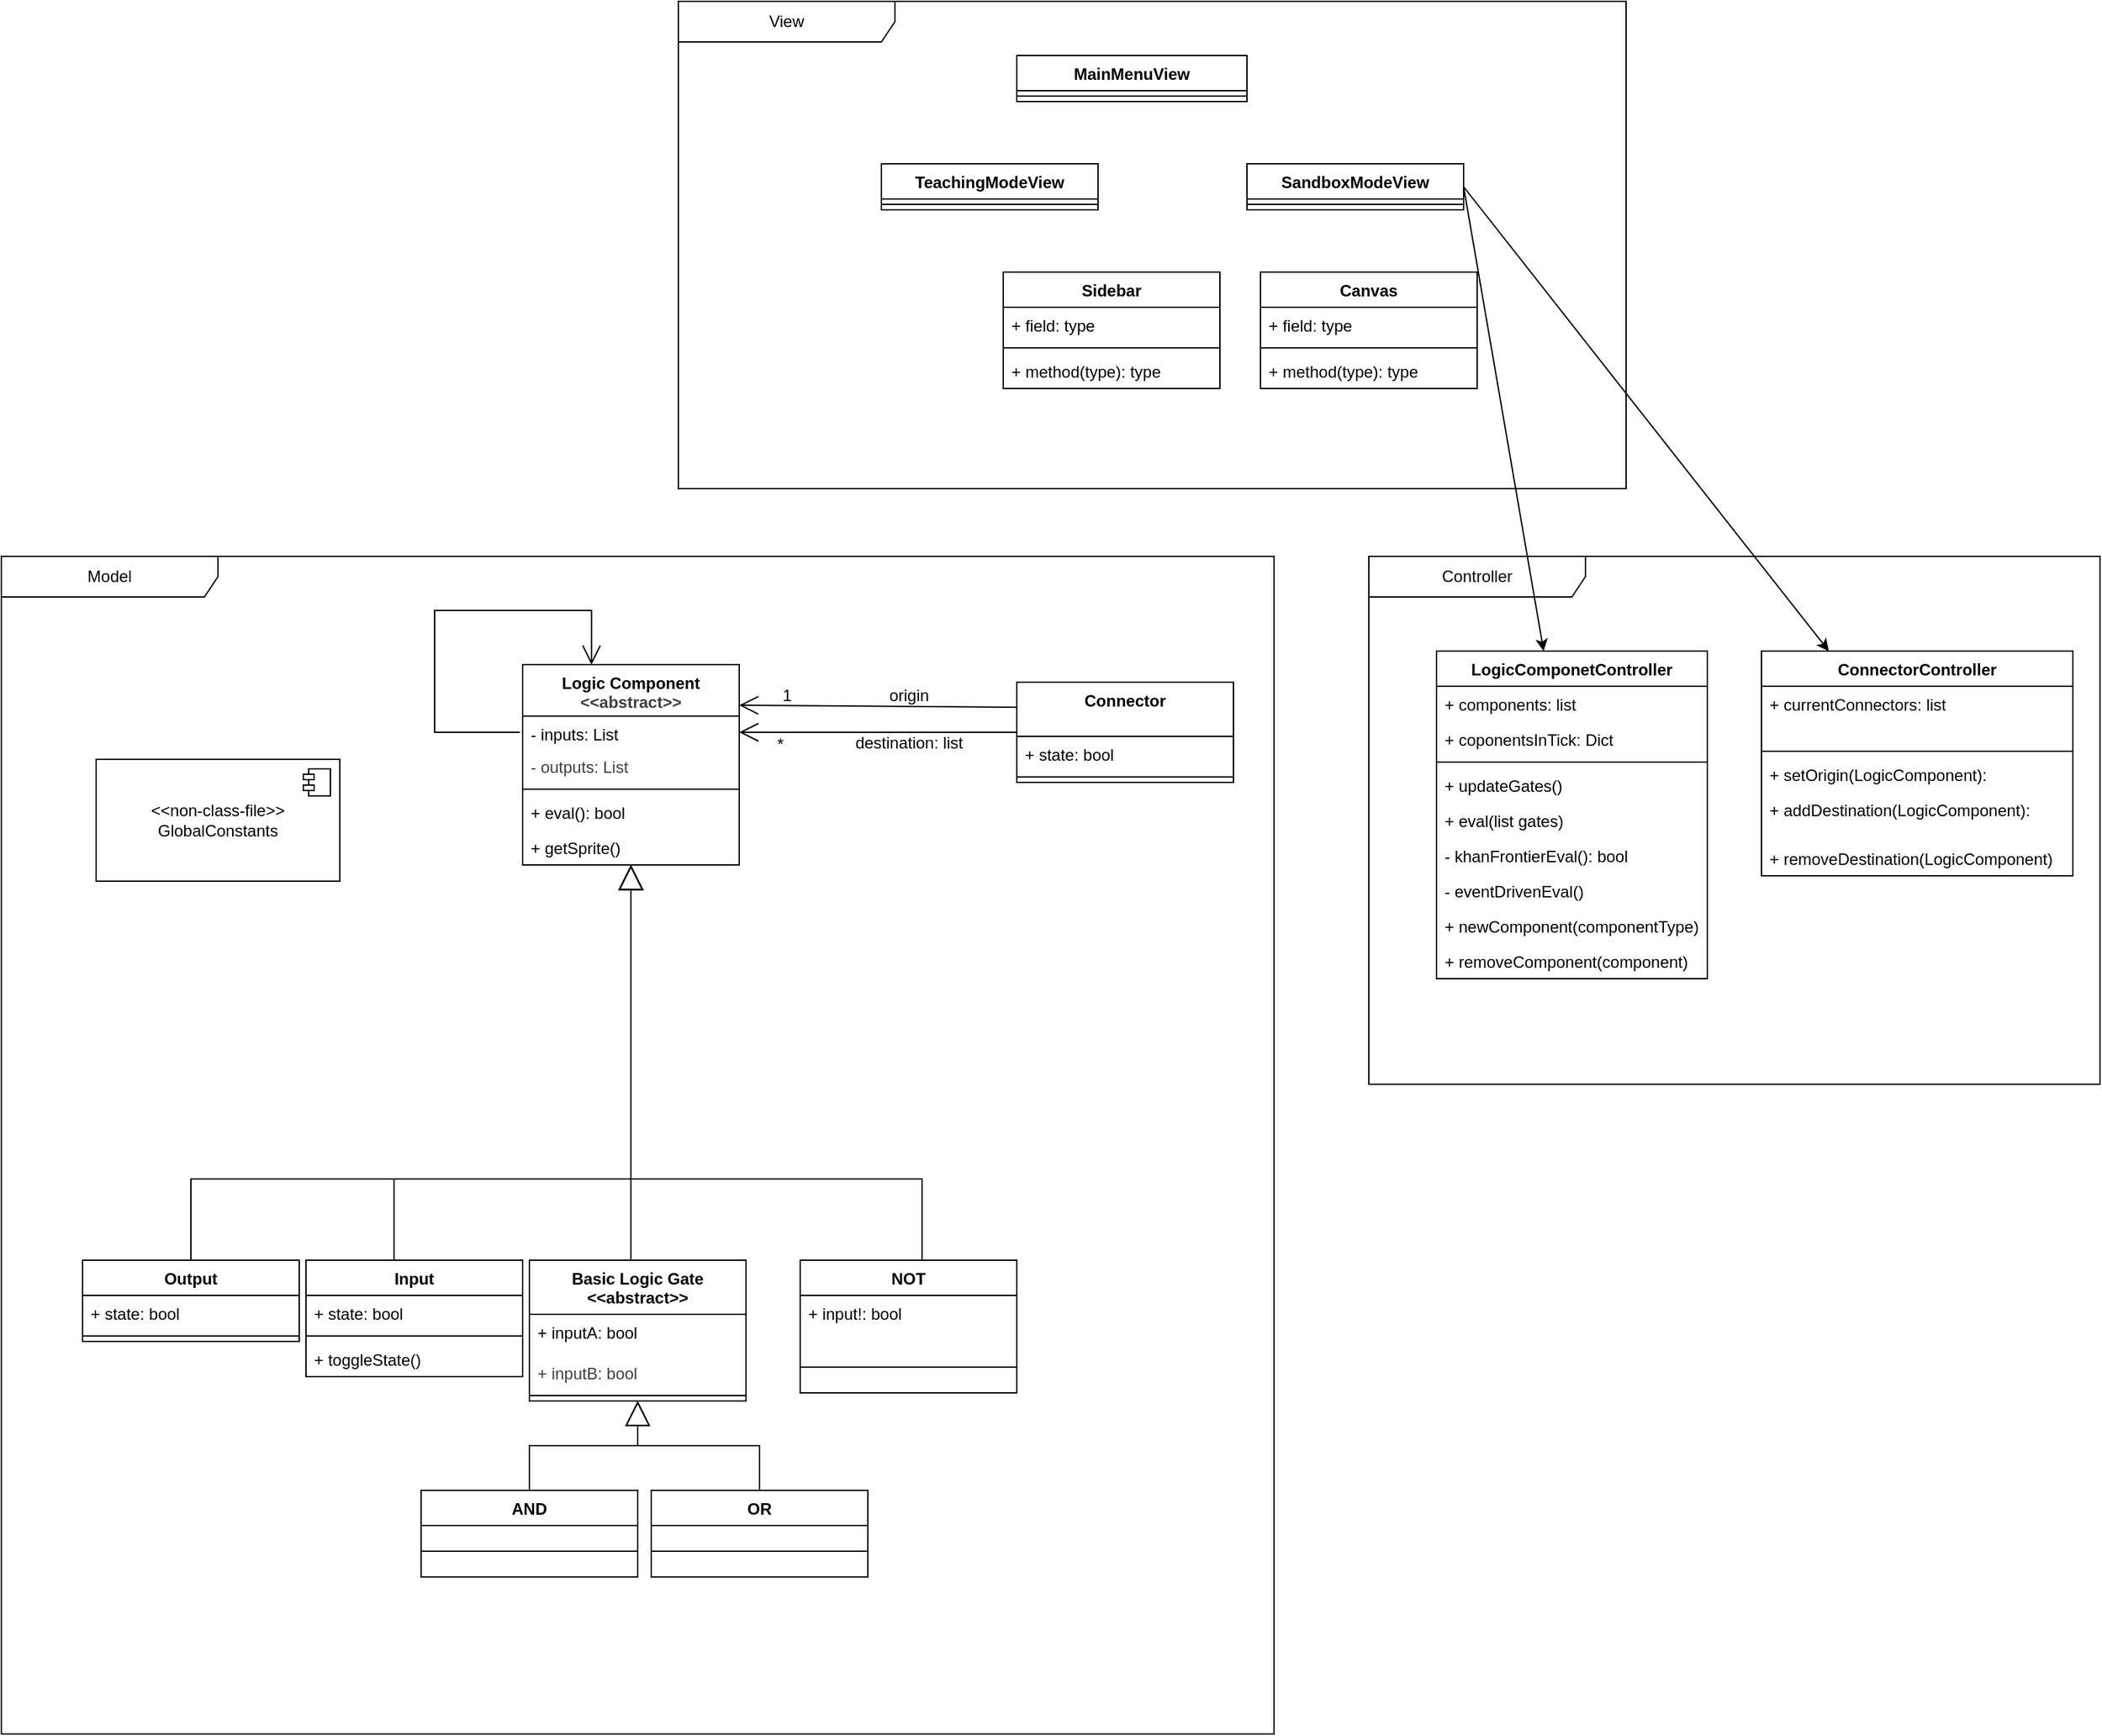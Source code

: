 <mxfile>
    <diagram id="LUwpJlZDlmn8VWZQNu5N" name="Page-1">
        <mxGraphModel dx="1007" dy="1254" grid="1" gridSize="10" guides="1" tooltips="1" connect="1" arrows="1" fold="1" page="0" pageScale="1" pageWidth="850" pageHeight="1100" math="0" shadow="0">
            <root>
                <mxCell id="0"/>
                <mxCell id="1" parent="0"/>
                <mxCell id="5" value="" style="endArrow=block;endSize=16;endFill=0;html=1;edgeStyle=orthogonalEdgeStyle;rounded=0;curved=0;" parent="1" source="8" target="25" edge="1">
                    <mxGeometry width="160" relative="1" as="geometry">
                        <mxPoint x="590" y="530" as="sourcePoint"/>
                        <mxPoint x="769.957" y="228.0" as="targetPoint"/>
                        <Array as="points">
                            <mxPoint x="590" y="470"/>
                            <mxPoint x="765" y="470"/>
                        </Array>
                    </mxGeometry>
                </mxCell>
                <mxCell id="8" value="Input" style="swimlane;fontStyle=1;align=center;verticalAlign=top;childLayout=stackLayout;horizontal=1;startSize=26;horizontalStack=0;resizeParent=1;resizeParentMax=0;resizeLast=0;collapsible=1;marginBottom=0;whiteSpace=wrap;html=1;" parent="1" vertex="1">
                    <mxGeometry x="525" y="530" width="160" height="86" as="geometry"/>
                </mxCell>
                <mxCell id="9" value="+ state: bool" style="text;strokeColor=none;fillColor=none;align=left;verticalAlign=top;spacingLeft=4;spacingRight=4;overflow=hidden;rotatable=0;points=[[0,0.5],[1,0.5]];portConstraint=eastwest;whiteSpace=wrap;html=1;" parent="8" vertex="1">
                    <mxGeometry y="26" width="160" height="26" as="geometry"/>
                </mxCell>
                <mxCell id="10" value="" style="line;strokeWidth=1;fillColor=none;align=left;verticalAlign=middle;spacingTop=-1;spacingLeft=3;spacingRight=3;rotatable=0;labelPosition=right;points=[];portConstraint=eastwest;strokeColor=inherit;" parent="8" vertex="1">
                    <mxGeometry y="52" width="160" height="8" as="geometry"/>
                </mxCell>
                <mxCell id="11" value="+ toggleState()" style="text;strokeColor=none;fillColor=none;align=left;verticalAlign=top;spacingLeft=4;spacingRight=4;overflow=hidden;rotatable=0;points=[[0,0.5],[1,0.5]];portConstraint=eastwest;whiteSpace=wrap;html=1;" parent="8" vertex="1">
                    <mxGeometry y="60" width="160" height="26" as="geometry"/>
                </mxCell>
                <mxCell id="12" value="Output" style="swimlane;fontStyle=1;align=center;verticalAlign=top;childLayout=stackLayout;horizontal=1;startSize=26;horizontalStack=0;resizeParent=1;resizeParentMax=0;resizeLast=0;collapsible=1;marginBottom=0;whiteSpace=wrap;html=1;" parent="1" vertex="1">
                    <mxGeometry x="360" y="530" width="160" height="60" as="geometry"/>
                </mxCell>
                <mxCell id="13" value="+ state: bool" style="text;strokeColor=none;fillColor=none;align=left;verticalAlign=top;spacingLeft=4;spacingRight=4;overflow=hidden;rotatable=0;points=[[0,0.5],[1,0.5]];portConstraint=eastwest;whiteSpace=wrap;html=1;" parent="12" vertex="1">
                    <mxGeometry y="26" width="160" height="26" as="geometry"/>
                </mxCell>
                <mxCell id="14" value="" style="line;strokeWidth=1;fillColor=none;align=left;verticalAlign=middle;spacingTop=-1;spacingLeft=3;spacingRight=3;rotatable=0;labelPosition=right;points=[];portConstraint=eastwest;strokeColor=inherit;" parent="12" vertex="1">
                    <mxGeometry y="52" width="160" height="8" as="geometry"/>
                </mxCell>
                <mxCell id="Kiy71lXaT0EYH4YXisjU-16" value="Basic Logic Gate&lt;br&gt;&lt;div&gt;&amp;lt;&amp;lt;abstract&amp;gt;&amp;gt;&lt;/div&gt;&lt;div&gt;&lt;br&gt;&lt;/div&gt;" style="swimlane;fontStyle=1;align=center;verticalAlign=top;childLayout=stackLayout;horizontal=1;startSize=40;horizontalStack=0;resizeParent=1;resizeParentMax=0;resizeLast=0;collapsible=1;marginBottom=0;whiteSpace=wrap;html=1;" parent="1" vertex="1">
                    <mxGeometry x="690" y="530" width="160" height="104" as="geometry"/>
                </mxCell>
                <mxCell id="Kiy71lXaT0EYH4YXisjU-17" value="+ inputA: bool" style="text;strokeColor=none;fillColor=none;align=left;verticalAlign=top;spacingLeft=4;spacingRight=4;overflow=hidden;rotatable=0;points=[[0,0.5],[1,0.5]];portConstraint=eastwest;whiteSpace=wrap;html=1;" parent="Kiy71lXaT0EYH4YXisjU-16" vertex="1">
                    <mxGeometry y="40" width="160" height="30" as="geometry"/>
                </mxCell>
                <mxCell id="21" value="&lt;span style=&quot;color: rgb(63, 63, 63);&quot;&gt;+ inputB: bool&lt;/span&gt;" style="text;strokeColor=none;fillColor=none;align=left;verticalAlign=top;spacingLeft=4;spacingRight=4;overflow=hidden;rotatable=0;points=[[0,0.5],[1,0.5]];portConstraint=eastwest;whiteSpace=wrap;html=1;" parent="Kiy71lXaT0EYH4YXisjU-16" vertex="1">
                    <mxGeometry y="70" width="160" height="26" as="geometry"/>
                </mxCell>
                <mxCell id="Kiy71lXaT0EYH4YXisjU-18" value="" style="line;strokeWidth=1;fillColor=none;align=left;verticalAlign=middle;spacingTop=-1;spacingLeft=3;spacingRight=3;rotatable=0;labelPosition=right;points=[];portConstraint=eastwest;strokeColor=inherit;" parent="Kiy71lXaT0EYH4YXisjU-16" vertex="1">
                    <mxGeometry y="96" width="160" height="8" as="geometry"/>
                </mxCell>
                <mxCell id="18" value="" style="endArrow=block;endSize=16;endFill=0;html=1;edgeStyle=orthogonalEdgeStyle;rounded=0;" parent="1" source="12" target="25" edge="1">
                    <mxGeometry width="160" relative="1" as="geometry">
                        <mxPoint x="520" y="390" as="sourcePoint"/>
                        <mxPoint x="769.957" y="228.0" as="targetPoint"/>
                        <Array as="points">
                            <mxPoint x="440" y="470"/>
                            <mxPoint x="765" y="470"/>
                        </Array>
                    </mxGeometry>
                </mxCell>
                <mxCell id="tFjuQPNSl8052ZNlTeMt-20" value="AND" style="swimlane;fontStyle=1;align=center;verticalAlign=top;childLayout=stackLayout;horizontal=1;startSize=26;horizontalStack=0;resizeParent=1;resizeParentMax=0;resizeLast=0;collapsible=1;marginBottom=0;whiteSpace=wrap;html=1;" parent="1" vertex="1">
                    <mxGeometry x="610" y="700" width="160" height="64" as="geometry"/>
                </mxCell>
                <mxCell id="tFjuQPNSl8052ZNlTeMt-22" value="" style="line;strokeWidth=1;fillColor=none;align=left;verticalAlign=middle;spacingTop=-1;spacingLeft=3;spacingRight=3;rotatable=0;labelPosition=right;points=[];portConstraint=eastwest;strokeColor=inherit;" parent="tFjuQPNSl8052ZNlTeMt-20" vertex="1">
                    <mxGeometry y="26" width="160" height="38" as="geometry"/>
                </mxCell>
                <mxCell id="tFjuQPNSl8052ZNlTeMt-23" value="" style="endArrow=block;endSize=16;endFill=0;html=1;exitX=0.5;exitY=0;exitDx=0;exitDy=0;rounded=0;edgeStyle=orthogonalEdgeStyle;" parent="1" source="tFjuQPNSl8052ZNlTeMt-20" target="Kiy71lXaT0EYH4YXisjU-16" edge="1">
                    <mxGeometry width="160" relative="1" as="geometry">
                        <mxPoint x="793.562" y="813" as="sourcePoint"/>
                        <mxPoint x="760" y="640" as="targetPoint"/>
                    </mxGeometry>
                </mxCell>
                <mxCell id="tFjuQPNSl8052ZNlTeMt-27" value="OR" style="swimlane;fontStyle=1;align=center;verticalAlign=top;childLayout=stackLayout;horizontal=1;startSize=26;horizontalStack=0;resizeParent=1;resizeParentMax=0;resizeLast=0;collapsible=1;marginBottom=0;whiteSpace=wrap;html=1;" parent="1" vertex="1">
                    <mxGeometry x="780" y="700" width="160" height="64" as="geometry"/>
                </mxCell>
                <mxCell id="tFjuQPNSl8052ZNlTeMt-29" value="" style="line;strokeWidth=1;fillColor=none;align=left;verticalAlign=middle;spacingTop=-1;spacingLeft=3;spacingRight=3;rotatable=0;labelPosition=right;points=[];portConstraint=eastwest;strokeColor=inherit;" parent="tFjuQPNSl8052ZNlTeMt-27" vertex="1">
                    <mxGeometry y="26" width="160" height="38" as="geometry"/>
                </mxCell>
                <mxCell id="tFjuQPNSl8052ZNlTeMt-30" value="" style="endArrow=block;endSize=16;endFill=0;html=1;exitX=0.5;exitY=0;exitDx=0;exitDy=0;rounded=0;edgeStyle=orthogonalEdgeStyle;" parent="1" source="tFjuQPNSl8052ZNlTeMt-27" target="Kiy71lXaT0EYH4YXisjU-16" edge="1">
                    <mxGeometry width="160" relative="1" as="geometry">
                        <mxPoint x="978.562" y="821" as="sourcePoint"/>
                        <mxPoint x="955" y="616" as="targetPoint"/>
                    </mxGeometry>
                </mxCell>
                <mxCell id="tFjuQPNSl8052ZNlTeMt-31" value="NOT" style="swimlane;fontStyle=1;align=center;verticalAlign=top;childLayout=stackLayout;horizontal=1;startSize=26;horizontalStack=0;resizeParent=1;resizeParentMax=0;resizeLast=0;collapsible=1;marginBottom=0;whiteSpace=wrap;html=1;" parent="1" vertex="1">
                    <mxGeometry x="890" y="530" width="160" height="98" as="geometry"/>
                </mxCell>
                <mxCell id="tFjuQPNSl8052ZNlTeMt-32" value="+ input!: bool" style="text;strokeColor=none;fillColor=none;align=left;verticalAlign=top;spacingLeft=4;spacingRight=4;overflow=hidden;rotatable=0;points=[[0,0.5],[1,0.5]];portConstraint=eastwest;whiteSpace=wrap;html=1;" parent="tFjuQPNSl8052ZNlTeMt-31" vertex="1">
                    <mxGeometry y="26" width="160" height="34" as="geometry"/>
                </mxCell>
                <mxCell id="tFjuQPNSl8052ZNlTeMt-33" value="" style="line;strokeWidth=1;fillColor=none;align=left;verticalAlign=middle;spacingTop=-1;spacingLeft=3;spacingRight=3;rotatable=0;labelPosition=right;points=[];portConstraint=eastwest;strokeColor=inherit;" parent="tFjuQPNSl8052ZNlTeMt-31" vertex="1">
                    <mxGeometry y="60" width="160" height="38" as="geometry"/>
                </mxCell>
                <mxCell id="tFjuQPNSl8052ZNlTeMt-34" value="" style="endArrow=block;endSize=16;endFill=0;html=1;exitX=0.5;exitY=0;exitDx=0;exitDy=0;rounded=0;edgeStyle=orthogonalEdgeStyle;" parent="1" source="tFjuQPNSl8052ZNlTeMt-31" target="25" edge="1">
                    <mxGeometry width="160" relative="1" as="geometry">
                        <mxPoint x="1168.562" y="569" as="sourcePoint"/>
                        <mxPoint x="769.957" y="228.0" as="targetPoint"/>
                        <Array as="points">
                            <mxPoint x="980" y="530"/>
                            <mxPoint x="980" y="470"/>
                            <mxPoint x="765" y="470"/>
                        </Array>
                    </mxGeometry>
                </mxCell>
                <mxCell id="25" value="&lt;span style=&quot;color: rgb(0, 0, 0);&quot;&gt;Logic Component&lt;/span&gt;&lt;div style=&quot;color: rgb(63, 63, 63); scrollbar-color: rgb(226, 226, 226) rgb(251, 251, 251);&quot;&gt;&amp;lt;&amp;lt;abstract&amp;gt;&amp;gt;&lt;/div&gt;" style="swimlane;fontStyle=1;align=center;verticalAlign=top;childLayout=stackLayout;horizontal=1;startSize=38;horizontalStack=0;resizeParent=1;resizeParentMax=0;resizeLast=0;collapsible=1;marginBottom=0;whiteSpace=wrap;html=1;" parent="1" vertex="1">
                    <mxGeometry x="685" y="90" width="160" height="148" as="geometry"/>
                </mxCell>
                <mxCell id="tFjuQPNSl8052ZNlTeMt-38" value="- inputs: List" style="text;strokeColor=none;fillColor=none;align=left;verticalAlign=top;spacingLeft=4;spacingRight=4;overflow=hidden;rotatable=0;points=[[0,0.5],[1,0.5]];portConstraint=eastwest;whiteSpace=wrap;html=1;" parent="25" vertex="1">
                    <mxGeometry y="38" width="160" height="24" as="geometry"/>
                </mxCell>
                <mxCell id="23" value="&lt;span style=&quot;color: rgb(63, 63, 63);&quot;&gt;- outputs: List&lt;/span&gt;" style="text;strokeColor=none;fillColor=none;align=left;verticalAlign=top;spacingLeft=4;spacingRight=4;overflow=hidden;rotatable=0;points=[[0,0.5],[1,0.5]];portConstraint=eastwest;whiteSpace=wrap;html=1;" parent="25" vertex="1">
                    <mxGeometry y="62" width="160" height="26" as="geometry"/>
                </mxCell>
                <mxCell id="27" value="" style="line;strokeWidth=1;fillColor=none;align=left;verticalAlign=middle;spacingTop=-1;spacingLeft=3;spacingRight=3;rotatable=0;labelPosition=right;points=[];portConstraint=eastwest;strokeColor=inherit;" parent="25" vertex="1">
                    <mxGeometry y="88" width="160" height="8" as="geometry"/>
                </mxCell>
                <mxCell id="tFjuQPNSl8052ZNlTeMt-41" value="+ eval(): bool" style="text;strokeColor=none;fillColor=none;align=left;verticalAlign=top;spacingLeft=4;spacingRight=4;overflow=hidden;rotatable=0;points=[[0,0.5],[1,0.5]];portConstraint=eastwest;whiteSpace=wrap;html=1;" parent="25" vertex="1">
                    <mxGeometry y="96" width="160" height="26" as="geometry"/>
                </mxCell>
                <mxCell id="24" value="+ getSprite()" style="text;strokeColor=none;fillColor=none;align=left;verticalAlign=top;spacingLeft=4;spacingRight=4;overflow=hidden;rotatable=0;points=[[0,0.5],[1,0.5]];portConstraint=eastwest;whiteSpace=wrap;html=1;" parent="25" vertex="1">
                    <mxGeometry y="122" width="160" height="26" as="geometry"/>
                </mxCell>
                <mxCell id="tFjuQPNSl8052ZNlTeMt-51" value="" style="endArrow=open;endFill=1;endSize=12;html=1;entryX=0.318;entryY=0;entryDx=0;entryDy=0;entryPerimeter=0;edgeStyle=orthogonalEdgeStyle;rounded=0;curved=0;" parent="25" target="25" edge="1">
                    <mxGeometry width="160" relative="1" as="geometry">
                        <mxPoint x="-2" y="50" as="sourcePoint"/>
                        <mxPoint x="-305" y="58.63" as="targetPoint"/>
                        <Array as="points">
                            <mxPoint x="-65" y="50"/>
                            <mxPoint x="-65" y="-40"/>
                            <mxPoint x="51" y="-40"/>
                        </Array>
                    </mxGeometry>
                </mxCell>
                <mxCell id="29" value="" style="endArrow=block;endSize=16;endFill=0;html=1;edgeStyle=orthogonalEdgeStyle;rounded=0;curved=0;" parent="1" source="Kiy71lXaT0EYH4YXisjU-16" target="25" edge="1">
                    <mxGeometry width="160" relative="1" as="geometry">
                        <mxPoint x="790" y="370" as="sourcePoint"/>
                        <mxPoint x="950" y="370" as="targetPoint"/>
                        <Array as="points">
                            <mxPoint x="765" y="500"/>
                            <mxPoint x="765" y="500"/>
                        </Array>
                    </mxGeometry>
                </mxCell>
                <mxCell id="tFjuQPNSl8052ZNlTeMt-49" value="Model" style="shape=umlFrame;whiteSpace=wrap;html=1;pointerEvents=0;recursiveResize=0;container=1;collapsible=0;width=160;" parent="1" vertex="1">
                    <mxGeometry x="300" y="10" width="940" height="870" as="geometry"/>
                </mxCell>
                <mxCell id="31" value="" style="endArrow=open;endFill=1;endSize=12;html=1;exitX=0;exitY=0.25;exitDx=0;exitDy=0;" parent="tFjuQPNSl8052ZNlTeMt-49" source="Kiy71lXaT0EYH4YXisjU-20" edge="1">
                    <mxGeometry width="160" relative="1" as="geometry">
                        <mxPoint x="830" y="110.0" as="sourcePoint"/>
                        <mxPoint x="545" y="110" as="targetPoint"/>
                    </mxGeometry>
                </mxCell>
                <mxCell id="33" value="origin" style="text;html=1;align=center;verticalAlign=middle;resizable=0;points=[];autosize=1;strokeColor=none;fillColor=none;" parent="tFjuQPNSl8052ZNlTeMt-49" vertex="1">
                    <mxGeometry x="645" y="88" width="50" height="30" as="geometry"/>
                </mxCell>
                <mxCell id="35" value="destination: list" style="text;html=1;align=center;verticalAlign=middle;resizable=0;points=[];autosize=1;strokeColor=none;fillColor=none;" parent="tFjuQPNSl8052ZNlTeMt-49" vertex="1">
                    <mxGeometry x="620" y="123" width="100" height="30" as="geometry"/>
                </mxCell>
                <mxCell id="36" value="*" style="text;html=1;align=center;verticalAlign=middle;resizable=0;points=[];autosize=1;strokeColor=none;fillColor=none;" parent="tFjuQPNSl8052ZNlTeMt-49" vertex="1">
                    <mxGeometry x="560" y="124" width="30" height="30" as="geometry"/>
                </mxCell>
                <mxCell id="37" value="&amp;lt;&amp;lt;non-class-file&amp;gt;&amp;gt;&lt;div&gt;GlobalConstants&lt;/div&gt;" style="html=1;dropTarget=0;whiteSpace=wrap;" parent="tFjuQPNSl8052ZNlTeMt-49" vertex="1">
                    <mxGeometry x="70" y="150" width="180" height="90" as="geometry"/>
                </mxCell>
                <mxCell id="38" value="" style="shape=module;jettyWidth=8;jettyHeight=4;" parent="37" vertex="1">
                    <mxGeometry x="1" width="20" height="20" relative="1" as="geometry">
                        <mxPoint x="-27" y="7" as="offset"/>
                    </mxGeometry>
                </mxCell>
                <mxCell id="Kiy71lXaT0EYH4YXisjU-20" value="Connector" style="swimlane;fontStyle=1;align=center;verticalAlign=top;childLayout=stackLayout;horizontal=1;startSize=40;horizontalStack=0;resizeParent=1;resizeParentMax=0;resizeLast=0;collapsible=1;marginBottom=0;whiteSpace=wrap;html=1;" parent="tFjuQPNSl8052ZNlTeMt-49" vertex="1">
                    <mxGeometry x="750" y="93" width="160" height="74" as="geometry"/>
                </mxCell>
                <mxCell id="22" value="+ state: bool" style="text;strokeColor=none;fillColor=none;align=left;verticalAlign=top;spacingLeft=4;spacingRight=4;overflow=hidden;rotatable=0;points=[[0,0.5],[1,0.5]];portConstraint=eastwest;whiteSpace=wrap;html=1;" parent="Kiy71lXaT0EYH4YXisjU-20" vertex="1">
                    <mxGeometry y="40" width="160" height="26" as="geometry"/>
                </mxCell>
                <mxCell id="Kiy71lXaT0EYH4YXisjU-22" value="" style="line;strokeWidth=1;fillColor=none;align=left;verticalAlign=middle;spacingTop=-1;spacingLeft=3;spacingRight=3;rotatable=0;labelPosition=right;points=[];portConstraint=eastwest;strokeColor=inherit;" parent="Kiy71lXaT0EYH4YXisjU-20" vertex="1">
                    <mxGeometry y="66" width="160" height="8" as="geometry"/>
                </mxCell>
                <mxCell id="32" value="1" style="text;html=1;align=center;verticalAlign=middle;resizable=0;points=[];autosize=1;strokeColor=none;fillColor=none;" parent="1" vertex="1">
                    <mxGeometry x="865" y="98" width="30" height="30" as="geometry"/>
                </mxCell>
                <mxCell id="34" value="" style="endArrow=open;endFill=1;endSize=12;html=1;entryX=1;entryY=0.5;entryDx=0;entryDy=0;" parent="1" source="Kiy71lXaT0EYH4YXisjU-20" target="tFjuQPNSl8052ZNlTeMt-38" edge="1">
                    <mxGeometry width="160" relative="1" as="geometry">
                        <mxPoint x="1125" y="162.0" as="sourcePoint"/>
                        <mxPoint x="840" y="162" as="targetPoint"/>
                    </mxGeometry>
                </mxCell>
                <mxCell id="39" value="Controller" style="shape=umlFrame;whiteSpace=wrap;html=1;pointerEvents=0;recursiveResize=0;container=1;collapsible=0;width=160;" parent="1" vertex="1">
                    <mxGeometry x="1310" y="10" width="540" height="390" as="geometry"/>
                </mxCell>
                <mxCell id="tFjuQPNSl8052ZNlTeMt-56" value="ConnectorController" style="swimlane;fontStyle=1;align=center;verticalAlign=top;childLayout=stackLayout;horizontal=1;startSize=26;horizontalStack=0;resizeParent=1;resizeParentMax=0;resizeLast=0;collapsible=1;marginBottom=0;whiteSpace=wrap;html=1;" parent="39" vertex="1">
                    <mxGeometry x="290" y="70" width="230" height="166" as="geometry"/>
                </mxCell>
                <mxCell id="tFjuQPNSl8052ZNlTeMt-65" value="+ currentConnectors: list" style="text;strokeColor=none;fillColor=none;align=left;verticalAlign=top;spacingLeft=4;spacingRight=4;overflow=hidden;rotatable=0;points=[[0,0.5],[1,0.5]];portConstraint=eastwest;whiteSpace=wrap;html=1;" parent="tFjuQPNSl8052ZNlTeMt-56" vertex="1">
                    <mxGeometry y="26" width="230" height="44" as="geometry"/>
                </mxCell>
                <mxCell id="tFjuQPNSl8052ZNlTeMt-59" value="" style="line;strokeWidth=1;fillColor=none;align=left;verticalAlign=middle;spacingTop=-1;spacingLeft=3;spacingRight=3;rotatable=0;labelPosition=right;points=[];portConstraint=eastwest;strokeColor=inherit;" parent="tFjuQPNSl8052ZNlTeMt-56" vertex="1">
                    <mxGeometry y="70" width="230" height="8" as="geometry"/>
                </mxCell>
                <mxCell id="tFjuQPNSl8052ZNlTeMt-66" value="+ setOrigin(&lt;span style=&quot;color: rgb(0, 0, 0);&quot;&gt;LogicComponent&lt;/span&gt;):&amp;nbsp;" style="text;strokeColor=none;fillColor=none;align=left;verticalAlign=top;spacingLeft=4;spacingRight=4;overflow=hidden;rotatable=0;points=[[0,0.5],[1,0.5]];portConstraint=eastwest;whiteSpace=wrap;html=1;" parent="tFjuQPNSl8052ZNlTeMt-56" vertex="1">
                    <mxGeometry y="78" width="230" height="26" as="geometry"/>
                </mxCell>
                <mxCell id="tFjuQPNSl8052ZNlTeMt-67" value="+ addDestination(&lt;span style=&quot;color: rgb(0, 0, 0);&quot;&gt;LogicComponent&lt;/span&gt;):&amp;nbsp;" style="text;strokeColor=none;fillColor=none;align=left;verticalAlign=top;spacingLeft=4;spacingRight=4;overflow=hidden;rotatable=0;points=[[0,0.5],[1,0.5]];portConstraint=eastwest;whiteSpace=wrap;html=1;" parent="tFjuQPNSl8052ZNlTeMt-56" vertex="1">
                    <mxGeometry y="104" width="230" height="36" as="geometry"/>
                </mxCell>
                <mxCell id="tFjuQPNSl8052ZNlTeMt-68" value="+ removeDestination(&lt;span style=&quot;color: rgb(0, 0, 0);&quot;&gt;LogicComponent)&lt;/span&gt;" style="text;strokeColor=none;fillColor=none;align=left;verticalAlign=top;spacingLeft=4;spacingRight=4;overflow=hidden;rotatable=0;points=[[0,0.5],[1,0.5]];portConstraint=eastwest;whiteSpace=wrap;html=1;" parent="tFjuQPNSl8052ZNlTeMt-56" vertex="1">
                    <mxGeometry y="140" width="230" height="26" as="geometry"/>
                </mxCell>
                <mxCell id="48" value="LogicComponetController" style="swimlane;fontStyle=1;align=center;verticalAlign=top;childLayout=stackLayout;horizontal=1;startSize=26;horizontalStack=0;resizeParent=1;resizeParentMax=0;resizeLast=0;collapsible=1;marginBottom=0;whiteSpace=wrap;html=1;" parent="39" vertex="1">
                    <mxGeometry x="50" y="70" width="200" height="242" as="geometry"/>
                </mxCell>
                <mxCell id="49" value="+ components: list" style="text;strokeColor=none;fillColor=none;align=left;verticalAlign=top;spacingLeft=4;spacingRight=4;overflow=hidden;rotatable=0;points=[[0,0.5],[1,0.5]];portConstraint=eastwest;whiteSpace=wrap;html=1;" parent="48" vertex="1">
                    <mxGeometry y="26" width="200" height="26" as="geometry"/>
                </mxCell>
                <mxCell id="52" value="+ coponentsInTick: Dict" style="text;strokeColor=none;fillColor=none;align=left;verticalAlign=top;spacingLeft=4;spacingRight=4;overflow=hidden;rotatable=0;points=[[0,0.5],[1,0.5]];portConstraint=eastwest;whiteSpace=wrap;html=1;" parent="48" vertex="1">
                    <mxGeometry y="52" width="200" height="26" as="geometry"/>
                </mxCell>
                <mxCell id="50" value="" style="line;strokeWidth=1;fillColor=none;align=left;verticalAlign=middle;spacingTop=-1;spacingLeft=3;spacingRight=3;rotatable=0;labelPosition=right;points=[];portConstraint=eastwest;strokeColor=inherit;" parent="48" vertex="1">
                    <mxGeometry y="78" width="200" height="8" as="geometry"/>
                </mxCell>
                <mxCell id="51" value="+ updateGates()" style="text;strokeColor=none;fillColor=none;align=left;verticalAlign=top;spacingLeft=4;spacingRight=4;overflow=hidden;rotatable=0;points=[[0,0.5],[1,0.5]];portConstraint=eastwest;whiteSpace=wrap;html=1;" parent="48" vertex="1">
                    <mxGeometry y="86" width="200" height="26" as="geometry"/>
                </mxCell>
                <mxCell id="53" value="+ eval(list gates)" style="text;strokeColor=none;fillColor=none;align=left;verticalAlign=top;spacingLeft=4;spacingRight=4;overflow=hidden;rotatable=0;points=[[0,0.5],[1,0.5]];portConstraint=eastwest;whiteSpace=wrap;html=1;" parent="48" vertex="1">
                    <mxGeometry y="112" width="200" height="26" as="geometry"/>
                </mxCell>
                <mxCell id="54" value="- khanFrontierEval(): bool" style="text;strokeColor=none;fillColor=none;align=left;verticalAlign=top;spacingLeft=4;spacingRight=4;overflow=hidden;rotatable=0;points=[[0,0.5],[1,0.5]];portConstraint=eastwest;whiteSpace=wrap;html=1;" parent="48" vertex="1">
                    <mxGeometry y="138" width="200" height="26" as="geometry"/>
                </mxCell>
                <mxCell id="55" value="- eventDrivenEval()" style="text;strokeColor=none;fillColor=none;align=left;verticalAlign=top;spacingLeft=4;spacingRight=4;overflow=hidden;rotatable=0;points=[[0,0.5],[1,0.5]];portConstraint=eastwest;whiteSpace=wrap;html=1;" parent="48" vertex="1">
                    <mxGeometry y="164" width="200" height="26" as="geometry"/>
                </mxCell>
                <mxCell id="56" value="+ newComponent(componentType)" style="text;strokeColor=none;fillColor=none;align=left;verticalAlign=top;spacingLeft=4;spacingRight=4;overflow=hidden;rotatable=0;points=[[0,0.5],[1,0.5]];portConstraint=eastwest;whiteSpace=wrap;html=1;" parent="48" vertex="1">
                    <mxGeometry y="190" width="200" height="26" as="geometry"/>
                </mxCell>
                <mxCell id="58" value="+ removeComponent(component)" style="text;strokeColor=none;fillColor=none;align=left;verticalAlign=top;spacingLeft=4;spacingRight=4;overflow=hidden;rotatable=0;points=[[0,0.5],[1,0.5]];portConstraint=eastwest;whiteSpace=wrap;html=1;" parent="48" vertex="1">
                    <mxGeometry y="216" width="200" height="26" as="geometry"/>
                </mxCell>
                <mxCell id="59" value="View" style="shape=umlFrame;whiteSpace=wrap;html=1;pointerEvents=0;recursiveResize=0;container=1;collapsible=0;width=160;" vertex="1" parent="1">
                    <mxGeometry x="800" y="-400" width="700" height="360" as="geometry"/>
                </mxCell>
                <mxCell id="60" value="MainMenuView" style="swimlane;fontStyle=1;align=center;verticalAlign=top;childLayout=stackLayout;horizontal=1;startSize=26;horizontalStack=0;resizeParent=1;resizeParentMax=0;resizeLast=0;collapsible=1;marginBottom=0;whiteSpace=wrap;html=1;" vertex="1" parent="59">
                    <mxGeometry x="250" y="40" width="170" height="34" as="geometry"/>
                </mxCell>
                <mxCell id="62" value="" style="line;strokeWidth=1;fillColor=none;align=left;verticalAlign=middle;spacingTop=-1;spacingLeft=3;spacingRight=3;rotatable=0;labelPosition=right;points=[];portConstraint=eastwest;strokeColor=inherit;" vertex="1" parent="60">
                    <mxGeometry y="26" width="170" height="8" as="geometry"/>
                </mxCell>
                <mxCell id="64" value="SandboxModeView" style="swimlane;fontStyle=1;align=center;verticalAlign=top;childLayout=stackLayout;horizontal=1;startSize=26;horizontalStack=0;resizeParent=1;resizeParentMax=0;resizeLast=0;collapsible=1;marginBottom=0;whiteSpace=wrap;html=1;" vertex="1" parent="59">
                    <mxGeometry x="420" y="120" width="160" height="34" as="geometry"/>
                </mxCell>
                <mxCell id="66" value="" style="line;strokeWidth=1;fillColor=none;align=left;verticalAlign=middle;spacingTop=-1;spacingLeft=3;spacingRight=3;rotatable=0;labelPosition=right;points=[];portConstraint=eastwest;strokeColor=inherit;" vertex="1" parent="64">
                    <mxGeometry y="26" width="160" height="8" as="geometry"/>
                </mxCell>
                <mxCell id="76" value="TeachingModeView" style="swimlane;fontStyle=1;align=center;verticalAlign=top;childLayout=stackLayout;horizontal=1;startSize=26;horizontalStack=0;resizeParent=1;resizeParentMax=0;resizeLast=0;collapsible=1;marginBottom=0;whiteSpace=wrap;html=1;" vertex="1" parent="59">
                    <mxGeometry x="150" y="120" width="160" height="34" as="geometry"/>
                </mxCell>
                <mxCell id="78" value="" style="line;strokeWidth=1;fillColor=none;align=left;verticalAlign=middle;spacingTop=-1;spacingLeft=3;spacingRight=3;rotatable=0;labelPosition=right;points=[];portConstraint=eastwest;strokeColor=inherit;" vertex="1" parent="76">
                    <mxGeometry y="26" width="160" height="8" as="geometry"/>
                </mxCell>
                <mxCell id="80" value="Canvas" style="swimlane;fontStyle=1;align=center;verticalAlign=top;childLayout=stackLayout;horizontal=1;startSize=26;horizontalStack=0;resizeParent=1;resizeParentMax=0;resizeLast=0;collapsible=1;marginBottom=0;whiteSpace=wrap;html=1;" vertex="1" parent="59">
                    <mxGeometry x="430" y="200" width="160" height="86" as="geometry"/>
                </mxCell>
                <mxCell id="81" value="+ field: type" style="text;strokeColor=none;fillColor=none;align=left;verticalAlign=top;spacingLeft=4;spacingRight=4;overflow=hidden;rotatable=0;points=[[0,0.5],[1,0.5]];portConstraint=eastwest;whiteSpace=wrap;html=1;" vertex="1" parent="80">
                    <mxGeometry y="26" width="160" height="26" as="geometry"/>
                </mxCell>
                <mxCell id="82" value="" style="line;strokeWidth=1;fillColor=none;align=left;verticalAlign=middle;spacingTop=-1;spacingLeft=3;spacingRight=3;rotatable=0;labelPosition=right;points=[];portConstraint=eastwest;strokeColor=inherit;" vertex="1" parent="80">
                    <mxGeometry y="52" width="160" height="8" as="geometry"/>
                </mxCell>
                <mxCell id="83" value="+ method(type): type" style="text;strokeColor=none;fillColor=none;align=left;verticalAlign=top;spacingLeft=4;spacingRight=4;overflow=hidden;rotatable=0;points=[[0,0.5],[1,0.5]];portConstraint=eastwest;whiteSpace=wrap;html=1;" vertex="1" parent="80">
                    <mxGeometry y="60" width="160" height="26" as="geometry"/>
                </mxCell>
                <mxCell id="84" value="Sidebar" style="swimlane;fontStyle=1;align=center;verticalAlign=top;childLayout=stackLayout;horizontal=1;startSize=26;horizontalStack=0;resizeParent=1;resizeParentMax=0;resizeLast=0;collapsible=1;marginBottom=0;whiteSpace=wrap;html=1;" vertex="1" parent="59">
                    <mxGeometry x="240" y="200" width="160" height="86" as="geometry"/>
                </mxCell>
                <mxCell id="85" value="+ field: type" style="text;strokeColor=none;fillColor=none;align=left;verticalAlign=top;spacingLeft=4;spacingRight=4;overflow=hidden;rotatable=0;points=[[0,0.5],[1,0.5]];portConstraint=eastwest;whiteSpace=wrap;html=1;" vertex="1" parent="84">
                    <mxGeometry y="26" width="160" height="26" as="geometry"/>
                </mxCell>
                <mxCell id="86" value="" style="line;strokeWidth=1;fillColor=none;align=left;verticalAlign=middle;spacingTop=-1;spacingLeft=3;spacingRight=3;rotatable=0;labelPosition=right;points=[];portConstraint=eastwest;strokeColor=inherit;" vertex="1" parent="84">
                    <mxGeometry y="52" width="160" height="8" as="geometry"/>
                </mxCell>
                <mxCell id="87" value="+ method(type): type" style="text;strokeColor=none;fillColor=none;align=left;verticalAlign=top;spacingLeft=4;spacingRight=4;overflow=hidden;rotatable=0;points=[[0,0.5],[1,0.5]];portConstraint=eastwest;whiteSpace=wrap;html=1;" vertex="1" parent="84">
                    <mxGeometry y="60" width="160" height="26" as="geometry"/>
                </mxCell>
                <mxCell id="88" style="edgeStyle=none;html=1;exitX=1;exitY=0.5;exitDx=0;exitDy=0;" edge="1" parent="1" source="64" target="48">
                    <mxGeometry relative="1" as="geometry"/>
                </mxCell>
                <mxCell id="89" style="edgeStyle=none;html=1;exitX=1;exitY=0.5;exitDx=0;exitDy=0;" edge="1" parent="1" source="64" target="tFjuQPNSl8052ZNlTeMt-56">
                    <mxGeometry relative="1" as="geometry"/>
                </mxCell>
            </root>
        </mxGraphModel>
    </diagram>
</mxfile>